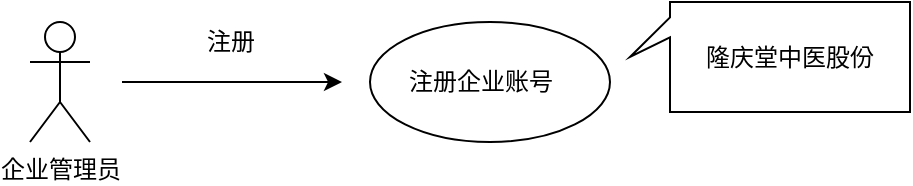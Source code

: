 <mxfile version="15.7.3" type="github" pages="2">
  <diagram id="9JbT4rx5dLo_87RHtZOh" name="ent_accout_open_00">
    <mxGraphModel dx="711" dy="381" grid="1" gridSize="10" guides="1" tooltips="1" connect="1" arrows="1" fold="1" page="1" pageScale="1" pageWidth="1920" pageHeight="1200" math="0" shadow="0">
      <root>
        <mxCell id="0" />
        <mxCell id="1" parent="0" />
        <mxCell id="geRtrBJkzb4JvVIPxXRN-8" value="" style="edgeStyle=orthogonalEdgeStyle;rounded=0;orthogonalLoop=1;jettySize=auto;html=1;" parent="1" edge="1">
          <mxGeometry relative="1" as="geometry">
            <mxPoint x="236" y="110" as="targetPoint" />
            <mxPoint x="126" y="110" as="sourcePoint" />
          </mxGeometry>
        </mxCell>
        <mxCell id="geRtrBJkzb4JvVIPxXRN-1" value="企业管理员" style="shape=umlActor;verticalLabelPosition=bottom;verticalAlign=top;html=1;" parent="1" vertex="1">
          <mxGeometry x="80" y="80" width="30" height="60" as="geometry" />
        </mxCell>
        <mxCell id="geRtrBJkzb4JvVIPxXRN-7" value="" style="ellipse;whiteSpace=wrap;html=1;verticalAlign=top;" parent="1" vertex="1">
          <mxGeometry x="250" y="80" width="120" height="60" as="geometry" />
        </mxCell>
        <mxCell id="geRtrBJkzb4JvVIPxXRN-14" value="注册" style="text;html=1;align=center;verticalAlign=middle;resizable=0;points=[];autosize=1;strokeColor=none;fillColor=none;" parent="1" vertex="1">
          <mxGeometry x="160" y="80" width="40" height="20" as="geometry" />
        </mxCell>
        <mxCell id="KvK2dcPK4Z35kGM9sCeA-9" value="隆庆堂中医股份" style="shape=callout;whiteSpace=wrap;html=1;perimeter=calloutPerimeter;direction=south;size=20;position=0.14;base=10;" vertex="1" parent="1">
          <mxGeometry x="380" y="70" width="140" height="55" as="geometry" />
        </mxCell>
        <mxCell id="KvK2dcPK4Z35kGM9sCeA-12" value="注册企业账号" style="text;html=1;align=center;verticalAlign=middle;resizable=0;points=[];autosize=1;strokeColor=none;fillColor=none;" vertex="1" parent="1">
          <mxGeometry x="260" y="100" width="90" height="20" as="geometry" />
        </mxCell>
      </root>
    </mxGraphModel>
  </diagram>
  <diagram id="Q_hohqVGTc9P09MsL2v3" name="ent_account_open_01">
    <mxGraphModel dx="711" dy="381" grid="1" gridSize="10" guides="1" tooltips="1" connect="1" arrows="1" fold="1" page="1" pageScale="1" pageWidth="1920" pageHeight="1200" math="0" shadow="0">
      <root>
        <mxCell id="BvtJuDQKK1NGsRx4gcom-0" />
        <mxCell id="BvtJuDQKK1NGsRx4gcom-1" parent="BvtJuDQKK1NGsRx4gcom-0" />
        <mxCell id="LF3leqsBj0CnbBTcz13F-0" value="" style="edgeStyle=orthogonalEdgeStyle;rounded=0;orthogonalLoop=1;jettySize=auto;html=1;" edge="1" parent="BvtJuDQKK1NGsRx4gcom-1">
          <mxGeometry relative="1" as="geometry">
            <mxPoint x="240" y="80" as="targetPoint" />
            <mxPoint x="130" y="80" as="sourcePoint" />
          </mxGeometry>
        </mxCell>
        <mxCell id="LF3leqsBj0CnbBTcz13F-1" value="开通操作员" style="shape=umlActor;verticalLabelPosition=bottom;verticalAlign=top;html=1;" vertex="1" parent="BvtJuDQKK1NGsRx4gcom-1">
          <mxGeometry x="90" y="50" width="30" height="60" as="geometry" />
        </mxCell>
        <mxCell id="LF3leqsBj0CnbBTcz13F-2" value="" style="ellipse;whiteSpace=wrap;html=1;verticalAlign=top;" vertex="1" parent="BvtJuDQKK1NGsRx4gcom-1">
          <mxGeometry x="250" y="50" width="120" height="60" as="geometry" />
        </mxCell>
        <mxCell id="LF3leqsBj0CnbBTcz13F-3" value="审核企业注册材料" style="text;html=1;align=center;verticalAlign=middle;resizable=0;points=[];autosize=1;strokeColor=none;fillColor=none;" vertex="1" parent="BvtJuDQKK1NGsRx4gcom-1">
          <mxGeometry x="255" y="70" width="110" height="20" as="geometry" />
        </mxCell>
        <mxCell id="mFTzqzdjfeZeeHMwq9eR-0" value="隆庆堂中医股份" style="shape=callout;whiteSpace=wrap;html=1;perimeter=calloutPerimeter;direction=south;size=20;position=0.14;base=10;" vertex="1" parent="BvtJuDQKK1NGsRx4gcom-1">
          <mxGeometry x="370" y="35" width="140" height="55" as="geometry" />
        </mxCell>
        <mxCell id="mFTzqzdjfeZeeHMwq9eR-1" value="&lt;span style=&quot;font-family: &amp;#34;helvetica&amp;#34;&quot;&gt;审核通过,允许开通&lt;/span&gt;" style="shape=callout;whiteSpace=wrap;html=1;perimeter=calloutPerimeter;direction=south;size=20;position=0.67;base=20;position2=0;" vertex="1" parent="BvtJuDQKK1NGsRx4gcom-1">
          <mxGeometry x="190" y="120" width="160" height="30" as="geometry" />
        </mxCell>
      </root>
    </mxGraphModel>
  </diagram>
</mxfile>
